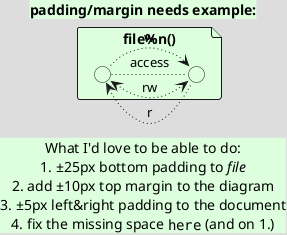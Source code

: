 {
  "sha1": "2qycqzeqclrss9im9c50581vh79yrm3",
  "insertion": {
    "when": "2024-05-30T20:48:20.074Z",
    "url": "https://forum.plantuml.net/3118/introduce-padding-setting?show=11394#c11394",
    "user": "plantuml@gmail.com"
  }
}
@startuml
skinparam useBetaStyle true
<style>
root {
  BackgroundColor #DFD
  Padding 0
  Margin 0
}

document {
  BackgroundColor #DDD
}

title {
  BackgroundColor #DFD
}
caption {
  BackgroundColor #DFD
}
</style>

title padding/margin needs example:
 
file "file%n()" as package {
() " " as acc1
() " " as acc2
}

acc1 ~RIGHT~ acc2 : "access"
acc1 <~RIGHT~ acc2 : "r"
acc1 ~RIGHT~> acc2 : "w"
acc1 <~RIGHT~> acc2 : "rw"

caption
What I'd love to be able to do:
# ±25px bottom padding to //file//
# add ±10px top margin to the diagram
# ±5px left&right padding to the document
# fix the missing space ""here"" (and on 1.)
end caption
@enduml
